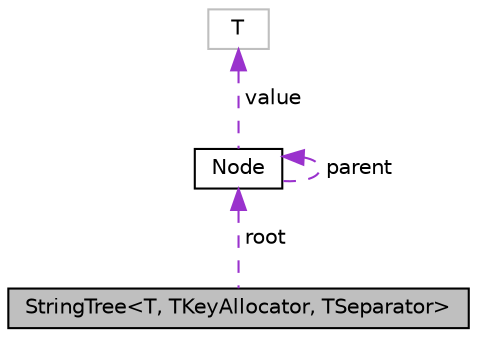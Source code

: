 digraph "StringTree&lt;T, TKeyAllocator, TSeparator&gt;"
{
  edge [fontname="Helvetica",fontsize="10",labelfontname="Helvetica",labelfontsize="10"];
  node [fontname="Helvetica",fontsize="10",shape=record];
  Node1 [label="StringTree\<T, TKeyAllocator, TSeparator\>",height=0.2,width=0.4,color="black", fillcolor="grey75", style="filled", fontcolor="black"];
  Node2 -> Node1 [dir="back",color="darkorchid3",fontsize="10",style="dashed",label=" root" ,fontname="Helvetica"];
  Node2 -> Node2 [dir="back",color="darkorchid3",fontsize="10",style="dashed",label=" parent" ,fontname="Helvetica"];
  Node3 -> Node2 [dir="back",color="darkorchid3",fontsize="10",style="dashed",label=" value" ,fontname="Helvetica"];
  Node2 [label="Node",height=0.2,width=0.4,color="black", fillcolor="white", style="filled",URL="$structaworx_1_1lib_1_1util_1_1StringTree_1_1Node.html"];
  Node3 [label="T",height=0.2,width=0.4,color="grey75", fillcolor="white", style="filled"];
}

